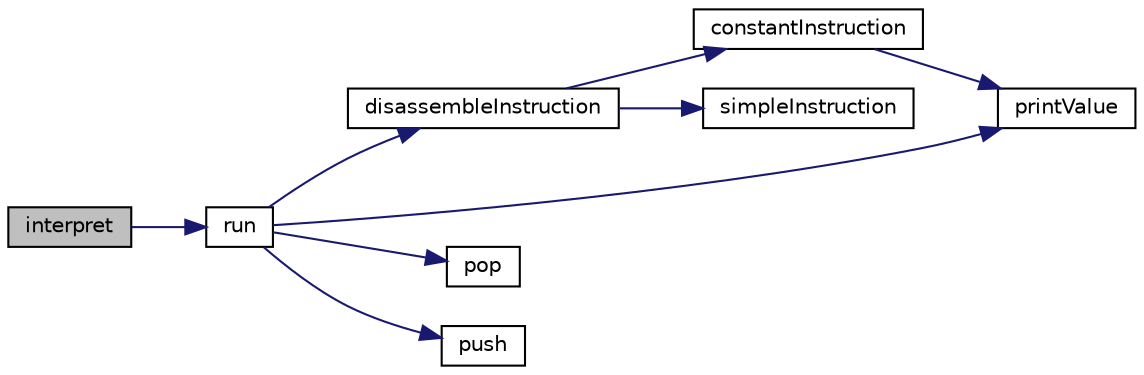 digraph "interpret"
{
 // INTERACTIVE_SVG=YES
 // LATEX_PDF_SIZE
  edge [fontname="Helvetica",fontsize="10",labelfontname="Helvetica",labelfontsize="10"];
  node [fontname="Helvetica",fontsize="10",shape=record];
  rankdir="LR";
  Node1 [label="interpret",height=0.2,width=0.4,color="black", fillcolor="grey75", style="filled", fontcolor="black",tooltip="Interpret a chunk of bytecode."];
  Node1 -> Node2 [color="midnightblue",fontsize="10",style="solid",fontname="Helvetica"];
  Node2 [label="run",height=0.2,width=0.4,color="black", fillcolor="white", style="filled",URL="$vm_8c.html#a534186f2e85014d9e17ca1b1cdbc70cd",tooltip=" "];
  Node2 -> Node3 [color="midnightblue",fontsize="10",style="solid",fontname="Helvetica"];
  Node3 [label="disassembleInstruction",height=0.2,width=0.4,color="black", fillcolor="white", style="filled",URL="$debug_8c.html#a867d9e6add2fbc6340e590e71776fa78",tooltip="Write the OpCode instruction to STDOUT."];
  Node3 -> Node4 [color="midnightblue",fontsize="10",style="solid",fontname="Helvetica"];
  Node4 [label="constantInstruction",height=0.2,width=0.4,color="black", fillcolor="white", style="filled",URL="$debug_8c.html#a8f5a369035da87257083bcec90bc3487",tooltip=" "];
  Node4 -> Node5 [color="midnightblue",fontsize="10",style="solid",fontname="Helvetica"];
  Node5 [label="printValue",height=0.2,width=0.4,color="black", fillcolor="white", style="filled",URL="$value_8c.html#a82c711c20ecc604872af80107c561375",tooltip=" "];
  Node3 -> Node6 [color="midnightblue",fontsize="10",style="solid",fontname="Helvetica"];
  Node6 [label="simpleInstruction",height=0.2,width=0.4,color="black", fillcolor="white", style="filled",URL="$debug_8c.html#aa3fe8041f8d02a586ddfb81f95048b7f",tooltip=" "];
  Node2 -> Node7 [color="midnightblue",fontsize="10",style="solid",fontname="Helvetica"];
  Node7 [label="pop",height=0.2,width=0.4,color="black", fillcolor="white", style="filled",URL="$vm_8c.html#a182b10dd85413185aed3c2e3db794041",tooltip="Retrieve the value on top of the VM stack."];
  Node2 -> Node5 [color="midnightblue",fontsize="10",style="solid",fontname="Helvetica"];
  Node2 -> Node8 [color="midnightblue",fontsize="10",style="solid",fontname="Helvetica"];
  Node8 [label="push",height=0.2,width=0.4,color="black", fillcolor="white", style="filled",URL="$vm_8c.html#ac56a5c5a8a90b5fac03dd9d59d2de40b",tooltip="Place a value on top of the VM stack."];
}
